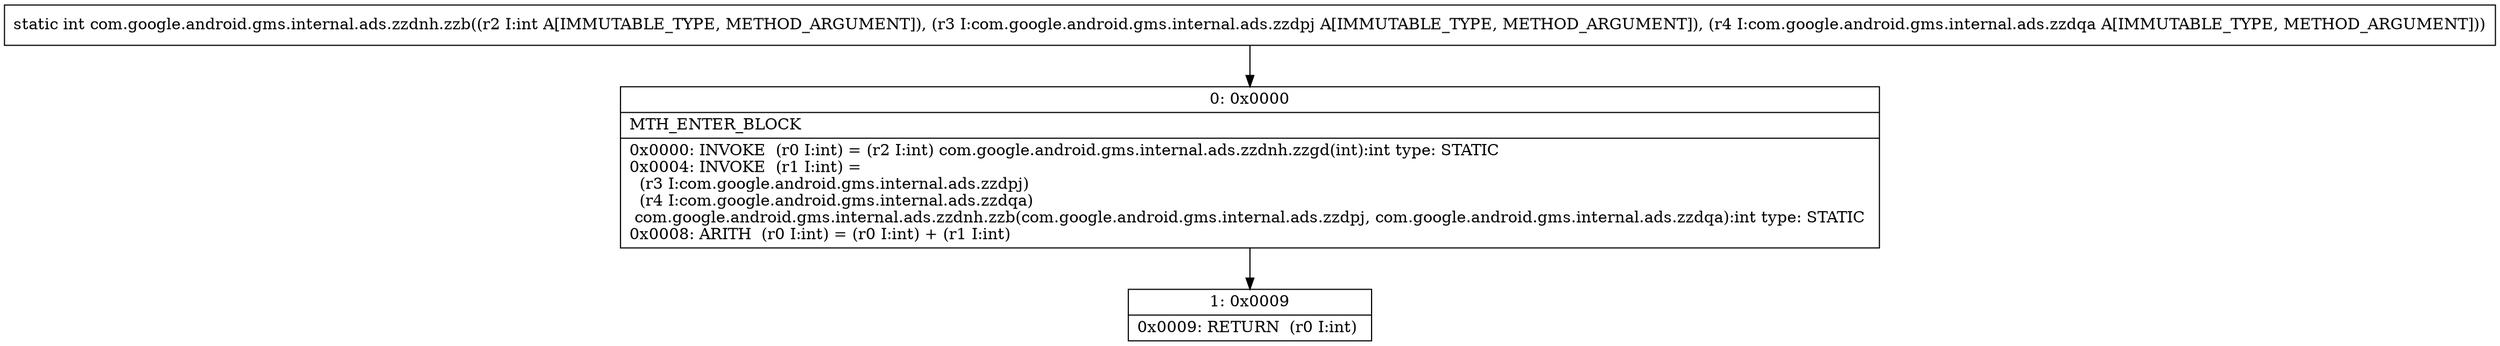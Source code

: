 digraph "CFG forcom.google.android.gms.internal.ads.zzdnh.zzb(ILcom\/google\/android\/gms\/internal\/ads\/zzdpj;Lcom\/google\/android\/gms\/internal\/ads\/zzdqa;)I" {
Node_0 [shape=record,label="{0\:\ 0x0000|MTH_ENTER_BLOCK\l|0x0000: INVOKE  (r0 I:int) = (r2 I:int) com.google.android.gms.internal.ads.zzdnh.zzgd(int):int type: STATIC \l0x0004: INVOKE  (r1 I:int) = \l  (r3 I:com.google.android.gms.internal.ads.zzdpj)\l  (r4 I:com.google.android.gms.internal.ads.zzdqa)\l com.google.android.gms.internal.ads.zzdnh.zzb(com.google.android.gms.internal.ads.zzdpj, com.google.android.gms.internal.ads.zzdqa):int type: STATIC \l0x0008: ARITH  (r0 I:int) = (r0 I:int) + (r1 I:int) \l}"];
Node_1 [shape=record,label="{1\:\ 0x0009|0x0009: RETURN  (r0 I:int) \l}"];
MethodNode[shape=record,label="{static int com.google.android.gms.internal.ads.zzdnh.zzb((r2 I:int A[IMMUTABLE_TYPE, METHOD_ARGUMENT]), (r3 I:com.google.android.gms.internal.ads.zzdpj A[IMMUTABLE_TYPE, METHOD_ARGUMENT]), (r4 I:com.google.android.gms.internal.ads.zzdqa A[IMMUTABLE_TYPE, METHOD_ARGUMENT])) }"];
MethodNode -> Node_0;
Node_0 -> Node_1;
}

